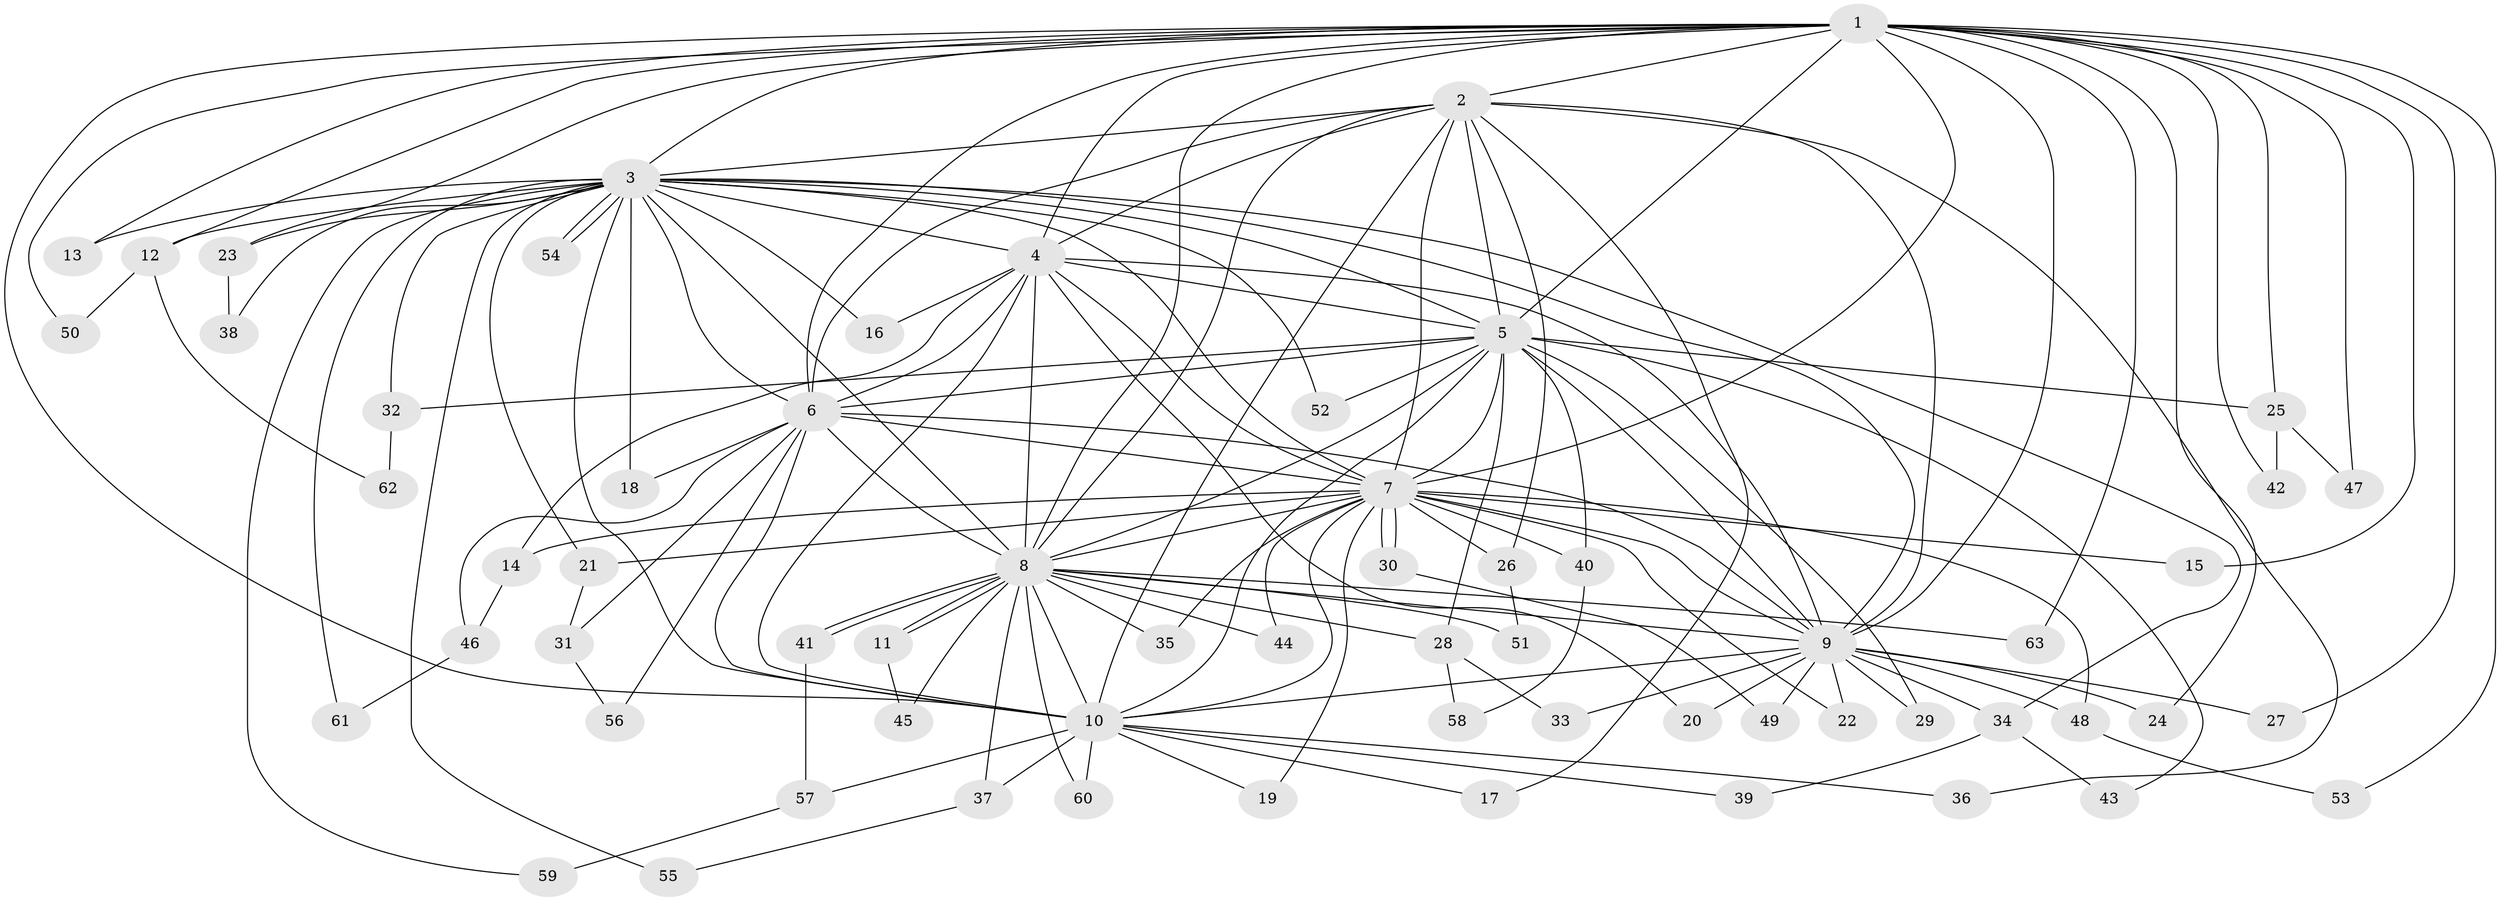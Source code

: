 // Generated by graph-tools (version 1.1) at 2025/49/03/09/25 03:49:28]
// undirected, 63 vertices, 151 edges
graph export_dot {
graph [start="1"]
  node [color=gray90,style=filled];
  1;
  2;
  3;
  4;
  5;
  6;
  7;
  8;
  9;
  10;
  11;
  12;
  13;
  14;
  15;
  16;
  17;
  18;
  19;
  20;
  21;
  22;
  23;
  24;
  25;
  26;
  27;
  28;
  29;
  30;
  31;
  32;
  33;
  34;
  35;
  36;
  37;
  38;
  39;
  40;
  41;
  42;
  43;
  44;
  45;
  46;
  47;
  48;
  49;
  50;
  51;
  52;
  53;
  54;
  55;
  56;
  57;
  58;
  59;
  60;
  61;
  62;
  63;
  1 -- 2;
  1 -- 3;
  1 -- 4;
  1 -- 5;
  1 -- 6;
  1 -- 7;
  1 -- 8;
  1 -- 9;
  1 -- 10;
  1 -- 12;
  1 -- 13;
  1 -- 15;
  1 -- 23;
  1 -- 24;
  1 -- 25;
  1 -- 27;
  1 -- 42;
  1 -- 47;
  1 -- 50;
  1 -- 53;
  1 -- 63;
  2 -- 3;
  2 -- 4;
  2 -- 5;
  2 -- 6;
  2 -- 7;
  2 -- 8;
  2 -- 9;
  2 -- 10;
  2 -- 17;
  2 -- 26;
  2 -- 36;
  3 -- 4;
  3 -- 5;
  3 -- 6;
  3 -- 7;
  3 -- 8;
  3 -- 9;
  3 -- 10;
  3 -- 12;
  3 -- 13;
  3 -- 16;
  3 -- 18;
  3 -- 21;
  3 -- 23;
  3 -- 32;
  3 -- 34;
  3 -- 38;
  3 -- 52;
  3 -- 54;
  3 -- 54;
  3 -- 55;
  3 -- 59;
  3 -- 61;
  4 -- 5;
  4 -- 6;
  4 -- 7;
  4 -- 8;
  4 -- 9;
  4 -- 10;
  4 -- 14;
  4 -- 16;
  4 -- 20;
  5 -- 6;
  5 -- 7;
  5 -- 8;
  5 -- 9;
  5 -- 10;
  5 -- 25;
  5 -- 28;
  5 -- 29;
  5 -- 32;
  5 -- 40;
  5 -- 43;
  5 -- 52;
  6 -- 7;
  6 -- 8;
  6 -- 9;
  6 -- 10;
  6 -- 18;
  6 -- 31;
  6 -- 46;
  6 -- 56;
  7 -- 8;
  7 -- 9;
  7 -- 10;
  7 -- 14;
  7 -- 15;
  7 -- 19;
  7 -- 21;
  7 -- 22;
  7 -- 26;
  7 -- 30;
  7 -- 30;
  7 -- 35;
  7 -- 40;
  7 -- 44;
  7 -- 48;
  8 -- 9;
  8 -- 10;
  8 -- 11;
  8 -- 11;
  8 -- 28;
  8 -- 35;
  8 -- 37;
  8 -- 41;
  8 -- 41;
  8 -- 44;
  8 -- 45;
  8 -- 51;
  8 -- 60;
  8 -- 63;
  9 -- 10;
  9 -- 20;
  9 -- 22;
  9 -- 24;
  9 -- 27;
  9 -- 29;
  9 -- 33;
  9 -- 34;
  9 -- 48;
  9 -- 49;
  10 -- 17;
  10 -- 19;
  10 -- 36;
  10 -- 37;
  10 -- 39;
  10 -- 57;
  10 -- 60;
  11 -- 45;
  12 -- 50;
  12 -- 62;
  14 -- 46;
  21 -- 31;
  23 -- 38;
  25 -- 42;
  25 -- 47;
  26 -- 51;
  28 -- 33;
  28 -- 58;
  30 -- 49;
  31 -- 56;
  32 -- 62;
  34 -- 39;
  34 -- 43;
  37 -- 55;
  40 -- 58;
  41 -- 57;
  46 -- 61;
  48 -- 53;
  57 -- 59;
}
